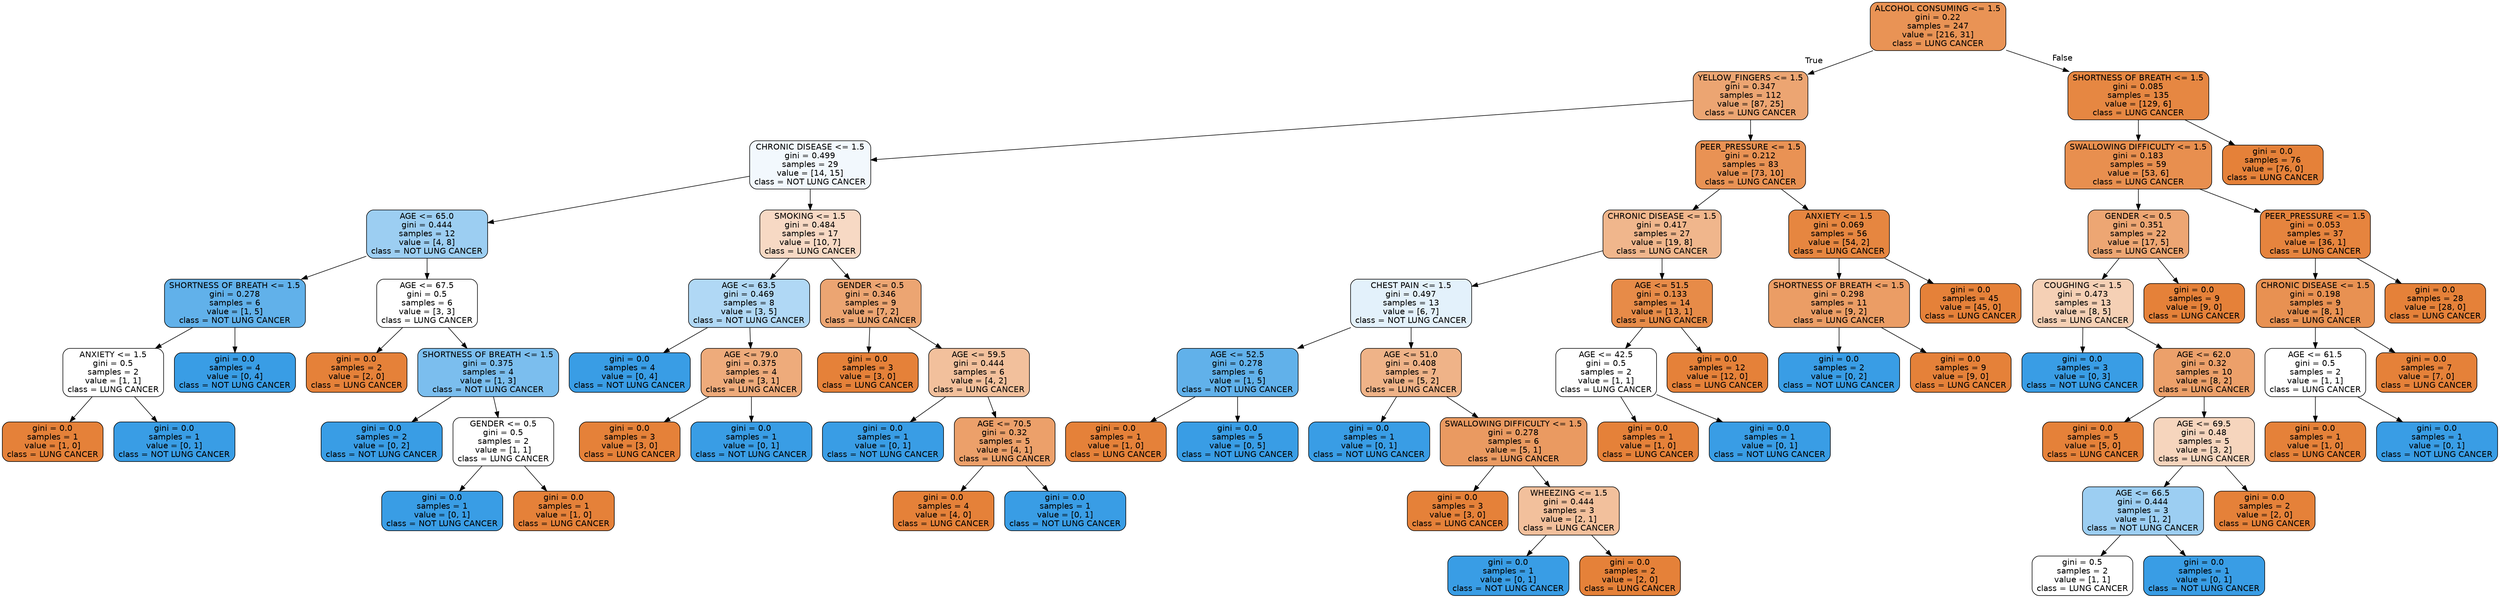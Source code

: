 digraph Tree {
node [shape=box, style="filled, rounded", color="black", fontname="helvetica"] ;
edge [fontname="helvetica"] ;
0 [label="ALCOHOL CONSUMING <= 1.5\ngini = 0.22\nsamples = 247\nvalue = [216, 31]\nclass = LUNG CANCER", fillcolor="#e99355"] ;
1 [label="YELLOW_FINGERS <= 1.5\ngini = 0.347\nsamples = 112\nvalue = [87, 25]\nclass = LUNG CANCER", fillcolor="#eca572"] ;
0 -> 1 [labeldistance=2.5, labelangle=45, headlabel="True"] ;
2 [label="CHRONIC DISEASE <= 1.5\ngini = 0.499\nsamples = 29\nvalue = [14, 15]\nclass = NOT LUNG CANCER", fillcolor="#f2f8fd"] ;
1 -> 2 ;
3 [label="AGE <= 65.0\ngini = 0.444\nsamples = 12\nvalue = [4, 8]\nclass = NOT LUNG CANCER", fillcolor="#9ccef2"] ;
2 -> 3 ;
4 [label="SHORTNESS OF BREATH <= 1.5\ngini = 0.278\nsamples = 6\nvalue = [1, 5]\nclass = NOT LUNG CANCER", fillcolor="#61b1ea"] ;
3 -> 4 ;
5 [label="ANXIETY <= 1.5\ngini = 0.5\nsamples = 2\nvalue = [1, 1]\nclass = LUNG CANCER", fillcolor="#ffffff"] ;
4 -> 5 ;
6 [label="gini = 0.0\nsamples = 1\nvalue = [1, 0]\nclass = LUNG CANCER", fillcolor="#e58139"] ;
5 -> 6 ;
7 [label="gini = 0.0\nsamples = 1\nvalue = [0, 1]\nclass = NOT LUNG CANCER", fillcolor="#399de5"] ;
5 -> 7 ;
8 [label="gini = 0.0\nsamples = 4\nvalue = [0, 4]\nclass = NOT LUNG CANCER", fillcolor="#399de5"] ;
4 -> 8 ;
9 [label="AGE <= 67.5\ngini = 0.5\nsamples = 6\nvalue = [3, 3]\nclass = LUNG CANCER", fillcolor="#ffffff"] ;
3 -> 9 ;
10 [label="gini = 0.0\nsamples = 2\nvalue = [2, 0]\nclass = LUNG CANCER", fillcolor="#e58139"] ;
9 -> 10 ;
11 [label="SHORTNESS OF BREATH <= 1.5\ngini = 0.375\nsamples = 4\nvalue = [1, 3]\nclass = NOT LUNG CANCER", fillcolor="#7bbeee"] ;
9 -> 11 ;
12 [label="gini = 0.0\nsamples = 2\nvalue = [0, 2]\nclass = NOT LUNG CANCER", fillcolor="#399de5"] ;
11 -> 12 ;
13 [label="GENDER <= 0.5\ngini = 0.5\nsamples = 2\nvalue = [1, 1]\nclass = LUNG CANCER", fillcolor="#ffffff"] ;
11 -> 13 ;
14 [label="gini = 0.0\nsamples = 1\nvalue = [0, 1]\nclass = NOT LUNG CANCER", fillcolor="#399de5"] ;
13 -> 14 ;
15 [label="gini = 0.0\nsamples = 1\nvalue = [1, 0]\nclass = LUNG CANCER", fillcolor="#e58139"] ;
13 -> 15 ;
16 [label="SMOKING <= 1.5\ngini = 0.484\nsamples = 17\nvalue = [10, 7]\nclass = LUNG CANCER", fillcolor="#f7d9c4"] ;
2 -> 16 ;
17 [label="AGE <= 63.5\ngini = 0.469\nsamples = 8\nvalue = [3, 5]\nclass = NOT LUNG CANCER", fillcolor="#b0d8f5"] ;
16 -> 17 ;
18 [label="gini = 0.0\nsamples = 4\nvalue = [0, 4]\nclass = NOT LUNG CANCER", fillcolor="#399de5"] ;
17 -> 18 ;
19 [label="AGE <= 79.0\ngini = 0.375\nsamples = 4\nvalue = [3, 1]\nclass = LUNG CANCER", fillcolor="#eeab7b"] ;
17 -> 19 ;
20 [label="gini = 0.0\nsamples = 3\nvalue = [3, 0]\nclass = LUNG CANCER", fillcolor="#e58139"] ;
19 -> 20 ;
21 [label="gini = 0.0\nsamples = 1\nvalue = [0, 1]\nclass = NOT LUNG CANCER", fillcolor="#399de5"] ;
19 -> 21 ;
22 [label="GENDER <= 0.5\ngini = 0.346\nsamples = 9\nvalue = [7, 2]\nclass = LUNG CANCER", fillcolor="#eca572"] ;
16 -> 22 ;
23 [label="gini = 0.0\nsamples = 3\nvalue = [3, 0]\nclass = LUNG CANCER", fillcolor="#e58139"] ;
22 -> 23 ;
24 [label="AGE <= 59.5\ngini = 0.444\nsamples = 6\nvalue = [4, 2]\nclass = LUNG CANCER", fillcolor="#f2c09c"] ;
22 -> 24 ;
25 [label="gini = 0.0\nsamples = 1\nvalue = [0, 1]\nclass = NOT LUNG CANCER", fillcolor="#399de5"] ;
24 -> 25 ;
26 [label="AGE <= 70.5\ngini = 0.32\nsamples = 5\nvalue = [4, 1]\nclass = LUNG CANCER", fillcolor="#eca06a"] ;
24 -> 26 ;
27 [label="gini = 0.0\nsamples = 4\nvalue = [4, 0]\nclass = LUNG CANCER", fillcolor="#e58139"] ;
26 -> 27 ;
28 [label="gini = 0.0\nsamples = 1\nvalue = [0, 1]\nclass = NOT LUNG CANCER", fillcolor="#399de5"] ;
26 -> 28 ;
29 [label="PEER_PRESSURE <= 1.5\ngini = 0.212\nsamples = 83\nvalue = [73, 10]\nclass = LUNG CANCER", fillcolor="#e99254"] ;
1 -> 29 ;
30 [label="CHRONIC DISEASE <= 1.5\ngini = 0.417\nsamples = 27\nvalue = [19, 8]\nclass = LUNG CANCER", fillcolor="#f0b68c"] ;
29 -> 30 ;
31 [label="CHEST PAIN <= 1.5\ngini = 0.497\nsamples = 13\nvalue = [6, 7]\nclass = NOT LUNG CANCER", fillcolor="#e3f1fb"] ;
30 -> 31 ;
32 [label="AGE <= 52.5\ngini = 0.278\nsamples = 6\nvalue = [1, 5]\nclass = NOT LUNG CANCER", fillcolor="#61b1ea"] ;
31 -> 32 ;
33 [label="gini = 0.0\nsamples = 1\nvalue = [1, 0]\nclass = LUNG CANCER", fillcolor="#e58139"] ;
32 -> 33 ;
34 [label="gini = 0.0\nsamples = 5\nvalue = [0, 5]\nclass = NOT LUNG CANCER", fillcolor="#399de5"] ;
32 -> 34 ;
35 [label="AGE <= 51.0\ngini = 0.408\nsamples = 7\nvalue = [5, 2]\nclass = LUNG CANCER", fillcolor="#efb388"] ;
31 -> 35 ;
36 [label="gini = 0.0\nsamples = 1\nvalue = [0, 1]\nclass = NOT LUNG CANCER", fillcolor="#399de5"] ;
35 -> 36 ;
37 [label="SWALLOWING DIFFICULTY <= 1.5\ngini = 0.278\nsamples = 6\nvalue = [5, 1]\nclass = LUNG CANCER", fillcolor="#ea9a61"] ;
35 -> 37 ;
38 [label="gini = 0.0\nsamples = 3\nvalue = [3, 0]\nclass = LUNG CANCER", fillcolor="#e58139"] ;
37 -> 38 ;
39 [label="WHEEZING <= 1.5\ngini = 0.444\nsamples = 3\nvalue = [2, 1]\nclass = LUNG CANCER", fillcolor="#f2c09c"] ;
37 -> 39 ;
40 [label="gini = 0.0\nsamples = 1\nvalue = [0, 1]\nclass = NOT LUNG CANCER", fillcolor="#399de5"] ;
39 -> 40 ;
41 [label="gini = 0.0\nsamples = 2\nvalue = [2, 0]\nclass = LUNG CANCER", fillcolor="#e58139"] ;
39 -> 41 ;
42 [label="AGE <= 51.5\ngini = 0.133\nsamples = 14\nvalue = [13, 1]\nclass = LUNG CANCER", fillcolor="#e78b48"] ;
30 -> 42 ;
43 [label="AGE <= 42.5\ngini = 0.5\nsamples = 2\nvalue = [1, 1]\nclass = LUNG CANCER", fillcolor="#ffffff"] ;
42 -> 43 ;
44 [label="gini = 0.0\nsamples = 1\nvalue = [1, 0]\nclass = LUNG CANCER", fillcolor="#e58139"] ;
43 -> 44 ;
45 [label="gini = 0.0\nsamples = 1\nvalue = [0, 1]\nclass = NOT LUNG CANCER", fillcolor="#399de5"] ;
43 -> 45 ;
46 [label="gini = 0.0\nsamples = 12\nvalue = [12, 0]\nclass = LUNG CANCER", fillcolor="#e58139"] ;
42 -> 46 ;
47 [label="ANXIETY <= 1.5\ngini = 0.069\nsamples = 56\nvalue = [54, 2]\nclass = LUNG CANCER", fillcolor="#e68640"] ;
29 -> 47 ;
48 [label="SHORTNESS OF BREATH <= 1.5\ngini = 0.298\nsamples = 11\nvalue = [9, 2]\nclass = LUNG CANCER", fillcolor="#eb9d65"] ;
47 -> 48 ;
49 [label="gini = 0.0\nsamples = 2\nvalue = [0, 2]\nclass = NOT LUNG CANCER", fillcolor="#399de5"] ;
48 -> 49 ;
50 [label="gini = 0.0\nsamples = 9\nvalue = [9, 0]\nclass = LUNG CANCER", fillcolor="#e58139"] ;
48 -> 50 ;
51 [label="gini = 0.0\nsamples = 45\nvalue = [45, 0]\nclass = LUNG CANCER", fillcolor="#e58139"] ;
47 -> 51 ;
52 [label="SHORTNESS OF BREATH <= 1.5\ngini = 0.085\nsamples = 135\nvalue = [129, 6]\nclass = LUNG CANCER", fillcolor="#e68742"] ;
0 -> 52 [labeldistance=2.5, labelangle=-45, headlabel="False"] ;
53 [label="SWALLOWING DIFFICULTY <= 1.5\ngini = 0.183\nsamples = 59\nvalue = [53, 6]\nclass = LUNG CANCER", fillcolor="#e88f4f"] ;
52 -> 53 ;
54 [label="GENDER <= 0.5\ngini = 0.351\nsamples = 22\nvalue = [17, 5]\nclass = LUNG CANCER", fillcolor="#eda673"] ;
53 -> 54 ;
55 [label="COUGHING <= 1.5\ngini = 0.473\nsamples = 13\nvalue = [8, 5]\nclass = LUNG CANCER", fillcolor="#f5d0b5"] ;
54 -> 55 ;
56 [label="gini = 0.0\nsamples = 3\nvalue = [0, 3]\nclass = NOT LUNG CANCER", fillcolor="#399de5"] ;
55 -> 56 ;
57 [label="AGE <= 62.0\ngini = 0.32\nsamples = 10\nvalue = [8, 2]\nclass = LUNG CANCER", fillcolor="#eca06a"] ;
55 -> 57 ;
58 [label="gini = 0.0\nsamples = 5\nvalue = [5, 0]\nclass = LUNG CANCER", fillcolor="#e58139"] ;
57 -> 58 ;
59 [label="AGE <= 69.5\ngini = 0.48\nsamples = 5\nvalue = [3, 2]\nclass = LUNG CANCER", fillcolor="#f6d5bd"] ;
57 -> 59 ;
60 [label="AGE <= 66.5\ngini = 0.444\nsamples = 3\nvalue = [1, 2]\nclass = NOT LUNG CANCER", fillcolor="#9ccef2"] ;
59 -> 60 ;
61 [label="gini = 0.5\nsamples = 2\nvalue = [1, 1]\nclass = LUNG CANCER", fillcolor="#ffffff"] ;
60 -> 61 ;
62 [label="gini = 0.0\nsamples = 1\nvalue = [0, 1]\nclass = NOT LUNG CANCER", fillcolor="#399de5"] ;
60 -> 62 ;
63 [label="gini = 0.0\nsamples = 2\nvalue = [2, 0]\nclass = LUNG CANCER", fillcolor="#e58139"] ;
59 -> 63 ;
64 [label="gini = 0.0\nsamples = 9\nvalue = [9, 0]\nclass = LUNG CANCER", fillcolor="#e58139"] ;
54 -> 64 ;
65 [label="PEER_PRESSURE <= 1.5\ngini = 0.053\nsamples = 37\nvalue = [36, 1]\nclass = LUNG CANCER", fillcolor="#e6843e"] ;
53 -> 65 ;
66 [label="CHRONIC DISEASE <= 1.5\ngini = 0.198\nsamples = 9\nvalue = [8, 1]\nclass = LUNG CANCER", fillcolor="#e89152"] ;
65 -> 66 ;
67 [label="AGE <= 61.5\ngini = 0.5\nsamples = 2\nvalue = [1, 1]\nclass = LUNG CANCER", fillcolor="#ffffff"] ;
66 -> 67 ;
68 [label="gini = 0.0\nsamples = 1\nvalue = [1, 0]\nclass = LUNG CANCER", fillcolor="#e58139"] ;
67 -> 68 ;
69 [label="gini = 0.0\nsamples = 1\nvalue = [0, 1]\nclass = NOT LUNG CANCER", fillcolor="#399de5"] ;
67 -> 69 ;
70 [label="gini = 0.0\nsamples = 7\nvalue = [7, 0]\nclass = LUNG CANCER", fillcolor="#e58139"] ;
66 -> 70 ;
71 [label="gini = 0.0\nsamples = 28\nvalue = [28, 0]\nclass = LUNG CANCER", fillcolor="#e58139"] ;
65 -> 71 ;
72 [label="gini = 0.0\nsamples = 76\nvalue = [76, 0]\nclass = LUNG CANCER", fillcolor="#e58139"] ;
52 -> 72 ;
}